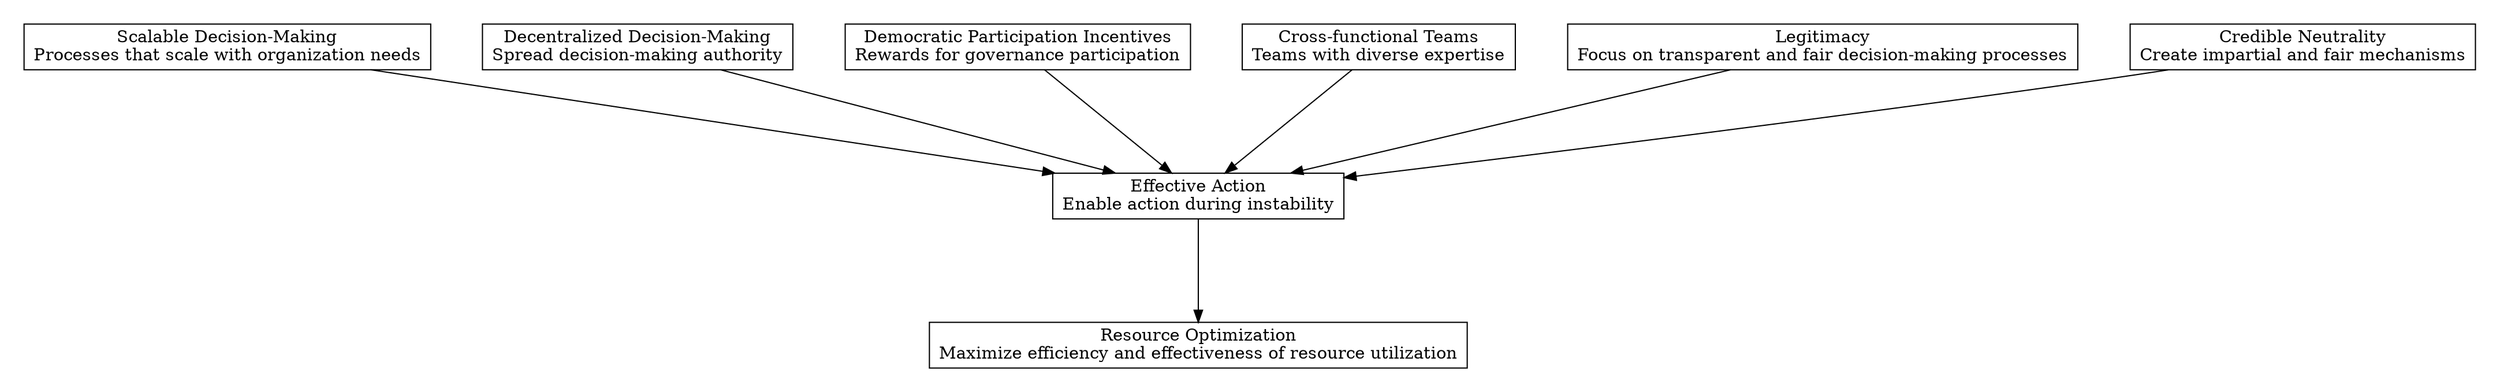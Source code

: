 digraph "" {
	graph [nodesep=0.6,
		rankdir=TB,
		ranksep=1.2
	];
	node [label="\N",
		shape=box
	];
	subgraph cluster_predecessors {
		graph [rank=max,
			style=invis
		];
		"Credible Neutrality"	[label="Credible Neutrality\nCreate impartial and fair mechanisms"];
		Legitimacy	[label="Legitimacy\nFocus on transparent and fair decision-making processes"];
		"Cross-functional Teams"	[label="Cross-functional Teams\nTeams with diverse expertise"];
		"Democratic Participation Incentives"	[label="Democratic Participation Incentives\nRewards for governance participation"];
		"Decentralized Decision-Making"	[label="Decentralized Decision-Making\nSpread decision-making authority"];
		"Scalable Decision-Making"	[label="Scalable Decision-Making\nProcesses that scale with organization needs"];
	}
	subgraph cluster_descendants {
		graph [rank=min,
			style=invis
		];
		"Resource Optimization"	[label="Resource Optimization\nMaximize efficiency and effectiveness of resource utilization"];
	}
	"Effective Action"	[label="Effective Action\nEnable action during instability"];
	"Effective Action" -> "Resource Optimization";
	"Credible Neutrality" -> "Effective Action";
	Legitimacy -> "Effective Action";
	"Cross-functional Teams" -> "Effective Action";
	"Democratic Participation Incentives" -> "Effective Action";
	"Decentralized Decision-Making" -> "Effective Action";
	"Scalable Decision-Making" -> "Effective Action";
}
